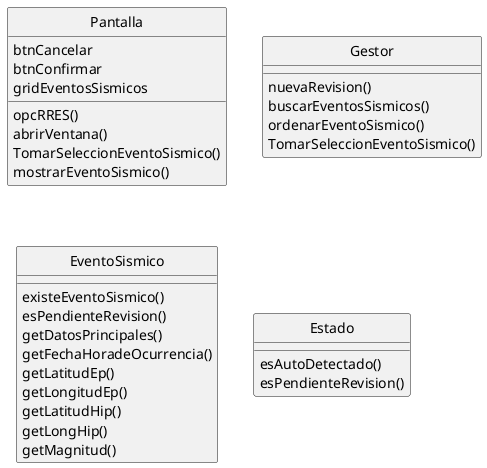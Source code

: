 @startuml DiagramaClases
hide circle

Class Pantalla{
    btnCancelar
    btnConfirmar
    gridEventosSismicos
    opcRRES()
    abrirVentana()
    TomarSeleccionEventoSismico()
    mostrarEventoSismico()
}

Class Gestor{
    nuevaRevision()
    buscarEventosSismicos()
    ordenarEventoSismico()
    TomarSeleccionEventoSismico()
}

Class EventoSismico{
    existeEventoSismico()
    esPendienteRevision()
    getDatosPrincipales()
    getFechaHoradeOcurrencia()
    getLatitudEp()
    getLongitudEp()
    getLatitudHip()
    getLongHip()
    getMagnitud()
}

Class Estado{
    esAutoDetectado()
    esPendienteRevision()
}


@enduml
